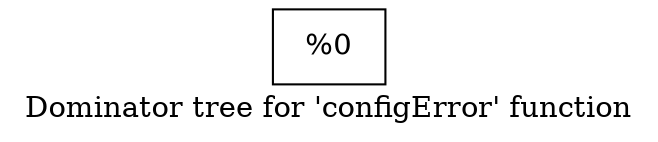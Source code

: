 digraph "Dominator tree for 'configError' function" {
	label="Dominator tree for 'configError' function";

	Node0x1fee800 [shape=record,label="{%0}"];
}
